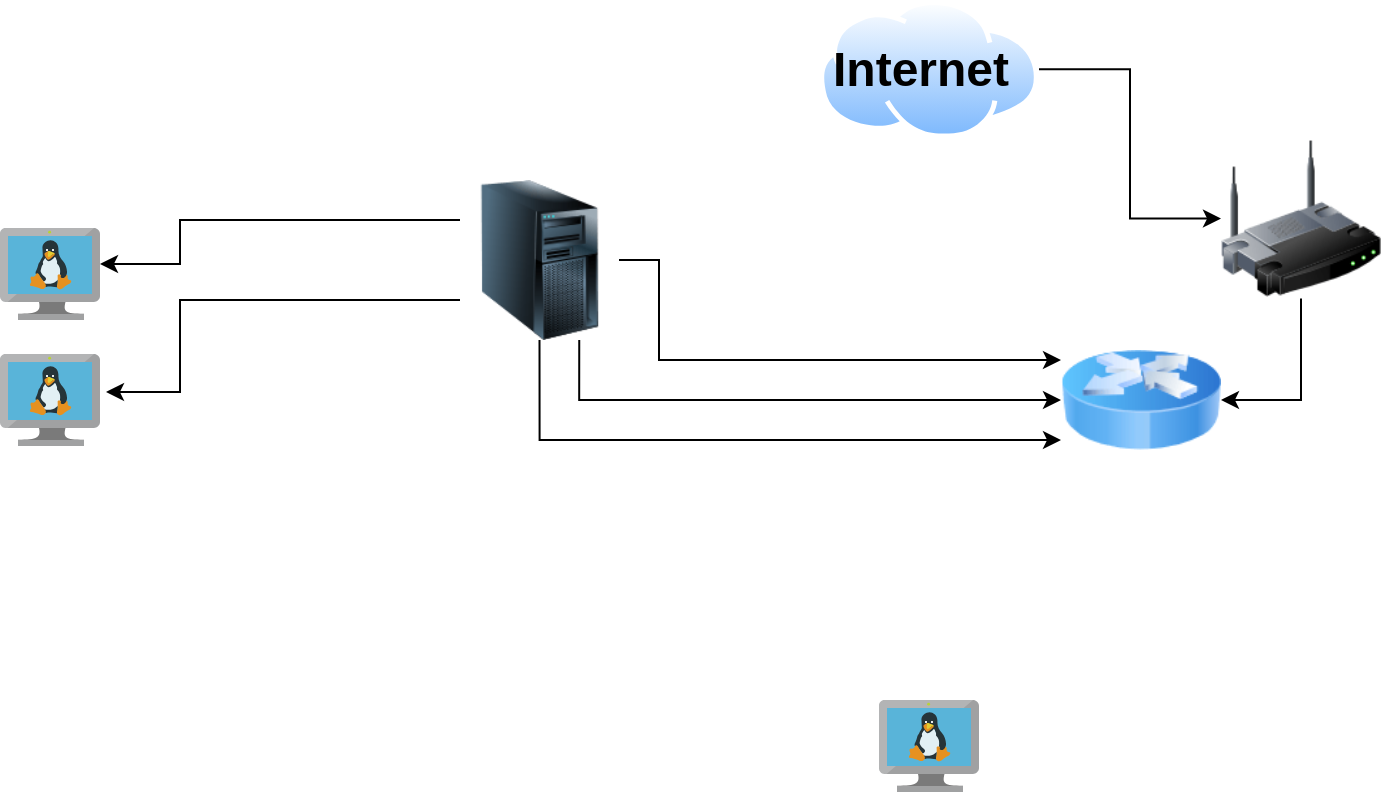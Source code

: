 <mxfile version="28.0.4">
  <diagram name="Topologia Base" id="jVSxzg4-EBRiz9fyh29G">
    <mxGraphModel dx="1657" dy="756" grid="1" gridSize="10" guides="1" tooltips="1" connect="1" arrows="1" fold="1" page="1" pageScale="1" pageWidth="827" pageHeight="1169" math="0" shadow="0">
      <root>
        <mxCell id="0" />
        <mxCell id="1" parent="0" />
        <mxCell id="COrOrpjmkVQvL9srFS61-4" value="" style="edgeStyle=orthogonalEdgeStyle;rounded=0;orthogonalLoop=1;jettySize=auto;html=1;" edge="1" parent="1" source="COrOrpjmkVQvL9srFS61-2" target="COrOrpjmkVQvL9srFS61-3">
          <mxGeometry relative="1" as="geometry" />
        </mxCell>
        <mxCell id="COrOrpjmkVQvL9srFS61-2" value="" style="image;aspect=fixed;perimeter=ellipsePerimeter;html=1;align=center;shadow=0;dashed=0;spacingTop=3;image=img/lib/active_directory/internet_cloud.svg;" vertex="1" parent="1">
          <mxGeometry x="479.5" y="100" width="110" height="69.3" as="geometry" />
        </mxCell>
        <mxCell id="COrOrpjmkVQvL9srFS61-9" value="" style="edgeStyle=orthogonalEdgeStyle;rounded=0;orthogonalLoop=1;jettySize=auto;html=1;entryX=1;entryY=0.5;entryDx=0;entryDy=0;" edge="1" parent="1" source="COrOrpjmkVQvL9srFS61-3" target="COrOrpjmkVQvL9srFS61-7">
          <mxGeometry relative="1" as="geometry">
            <mxPoint x="720.5" y="329.3" as="targetPoint" />
          </mxGeometry>
        </mxCell>
        <mxCell id="COrOrpjmkVQvL9srFS61-3" value="" style="image;html=1;image=img/lib/clip_art/networking/Wireless_Router_128x128.png" vertex="1" parent="1">
          <mxGeometry x="680.5" y="169.3" width="80" height="80" as="geometry" />
        </mxCell>
        <mxCell id="COrOrpjmkVQvL9srFS61-7" value="" style="image;html=1;image=img/lib/clip_art/networking/Router_Icon_128x128.png" vertex="1" parent="1">
          <mxGeometry x="600.5" y="260" width="80" height="80" as="geometry" />
        </mxCell>
        <mxCell id="COrOrpjmkVQvL9srFS61-11" style="edgeStyle=orthogonalEdgeStyle;rounded=0;orthogonalLoop=1;jettySize=auto;html=1;entryX=0;entryY=0.5;entryDx=0;entryDy=0;exitX=0.75;exitY=1;exitDx=0;exitDy=0;" edge="1" parent="1" source="COrOrpjmkVQvL9srFS61-10" target="COrOrpjmkVQvL9srFS61-7">
          <mxGeometry relative="1" as="geometry" />
        </mxCell>
        <mxCell id="COrOrpjmkVQvL9srFS61-13" style="edgeStyle=orthogonalEdgeStyle;rounded=0;orthogonalLoop=1;jettySize=auto;html=1;exitX=1;exitY=0.5;exitDx=0;exitDy=0;entryX=0;entryY=0.25;entryDx=0;entryDy=0;" edge="1" parent="1" source="COrOrpjmkVQvL9srFS61-10" target="COrOrpjmkVQvL9srFS61-7">
          <mxGeometry relative="1" as="geometry">
            <Array as="points">
              <mxPoint x="399.5" y="230" />
              <mxPoint x="399.5" y="280" />
            </Array>
          </mxGeometry>
        </mxCell>
        <mxCell id="COrOrpjmkVQvL9srFS61-10" value="" style="image;html=1;image=img/lib/clip_art/computers/Server_Tower_128x128.png" vertex="1" parent="1">
          <mxGeometry x="300" y="190" width="79.5" height="80" as="geometry" />
        </mxCell>
        <mxCell id="COrOrpjmkVQvL9srFS61-12" style="edgeStyle=orthogonalEdgeStyle;rounded=0;orthogonalLoop=1;jettySize=auto;html=1;entryX=0;entryY=0.75;entryDx=0;entryDy=0;exitX=0.5;exitY=1;exitDx=0;exitDy=0;" edge="1" parent="1" source="COrOrpjmkVQvL9srFS61-10" target="COrOrpjmkVQvL9srFS61-7">
          <mxGeometry relative="1" as="geometry">
            <mxPoint x="488.5" y="320" as="sourcePoint" />
            <mxPoint x="589.5" y="320" as="targetPoint" />
          </mxGeometry>
        </mxCell>
        <mxCell id="COrOrpjmkVQvL9srFS61-14" value="&lt;font style=&quot;color: light-dark(rgb(0, 0, 0), rgb(0, 0, 0));&quot;&gt;Internet&lt;/font&gt;" style="text;strokeColor=none;fillColor=none;html=1;fontSize=24;fontStyle=1;verticalAlign=middle;align=center;" vertex="1" parent="1">
          <mxGeometry x="479.5" y="114.65" width="100" height="40" as="geometry" />
        </mxCell>
        <mxCell id="COrOrpjmkVQvL9srFS61-17" value="" style="image;sketch=0;aspect=fixed;html=1;points=[];align=center;fontSize=12;image=img/lib/mscae/VM_Linux.svg;" vertex="1" parent="1">
          <mxGeometry x="70" y="214" width="50" height="46" as="geometry" />
        </mxCell>
        <mxCell id="COrOrpjmkVQvL9srFS61-18" value="" style="image;sketch=0;aspect=fixed;html=1;points=[];align=center;fontSize=12;image=img/lib/mscae/VM_Linux.svg;" vertex="1" parent="1">
          <mxGeometry x="70" y="277" width="50" height="46" as="geometry" />
        </mxCell>
        <mxCell id="COrOrpjmkVQvL9srFS61-19" value="" style="image;sketch=0;aspect=fixed;html=1;points=[];align=center;fontSize=12;image=img/lib/mscae/VM_Linux.svg;" vertex="1" parent="1">
          <mxGeometry x="509.5" y="450" width="50" height="46" as="geometry" />
        </mxCell>
        <mxCell id="COrOrpjmkVQvL9srFS61-20" style="edgeStyle=orthogonalEdgeStyle;rounded=0;orthogonalLoop=1;jettySize=auto;html=1;exitX=0;exitY=0.25;exitDx=0;exitDy=0;entryX=1;entryY=0.391;entryDx=0;entryDy=0;entryPerimeter=0;shape=wire;dashed=1;" edge="1" parent="1" source="COrOrpjmkVQvL9srFS61-10" target="COrOrpjmkVQvL9srFS61-17">
          <mxGeometry relative="1" as="geometry">
            <Array as="points">
              <mxPoint x="160" y="210" />
              <mxPoint x="160" y="232" />
            </Array>
          </mxGeometry>
        </mxCell>
        <mxCell id="COrOrpjmkVQvL9srFS61-22" style="edgeStyle=orthogonalEdgeStyle;rounded=0;orthogonalLoop=1;jettySize=auto;html=1;exitX=0;exitY=0.75;exitDx=0;exitDy=0;entryX=1.06;entryY=0.413;entryDx=0;entryDy=0;entryPerimeter=0;" edge="1" parent="1" source="COrOrpjmkVQvL9srFS61-10" target="COrOrpjmkVQvL9srFS61-18">
          <mxGeometry relative="1" as="geometry">
            <Array as="points">
              <mxPoint x="160" y="250" />
              <mxPoint x="160" y="296" />
            </Array>
          </mxGeometry>
        </mxCell>
      </root>
    </mxGraphModel>
  </diagram>
</mxfile>
